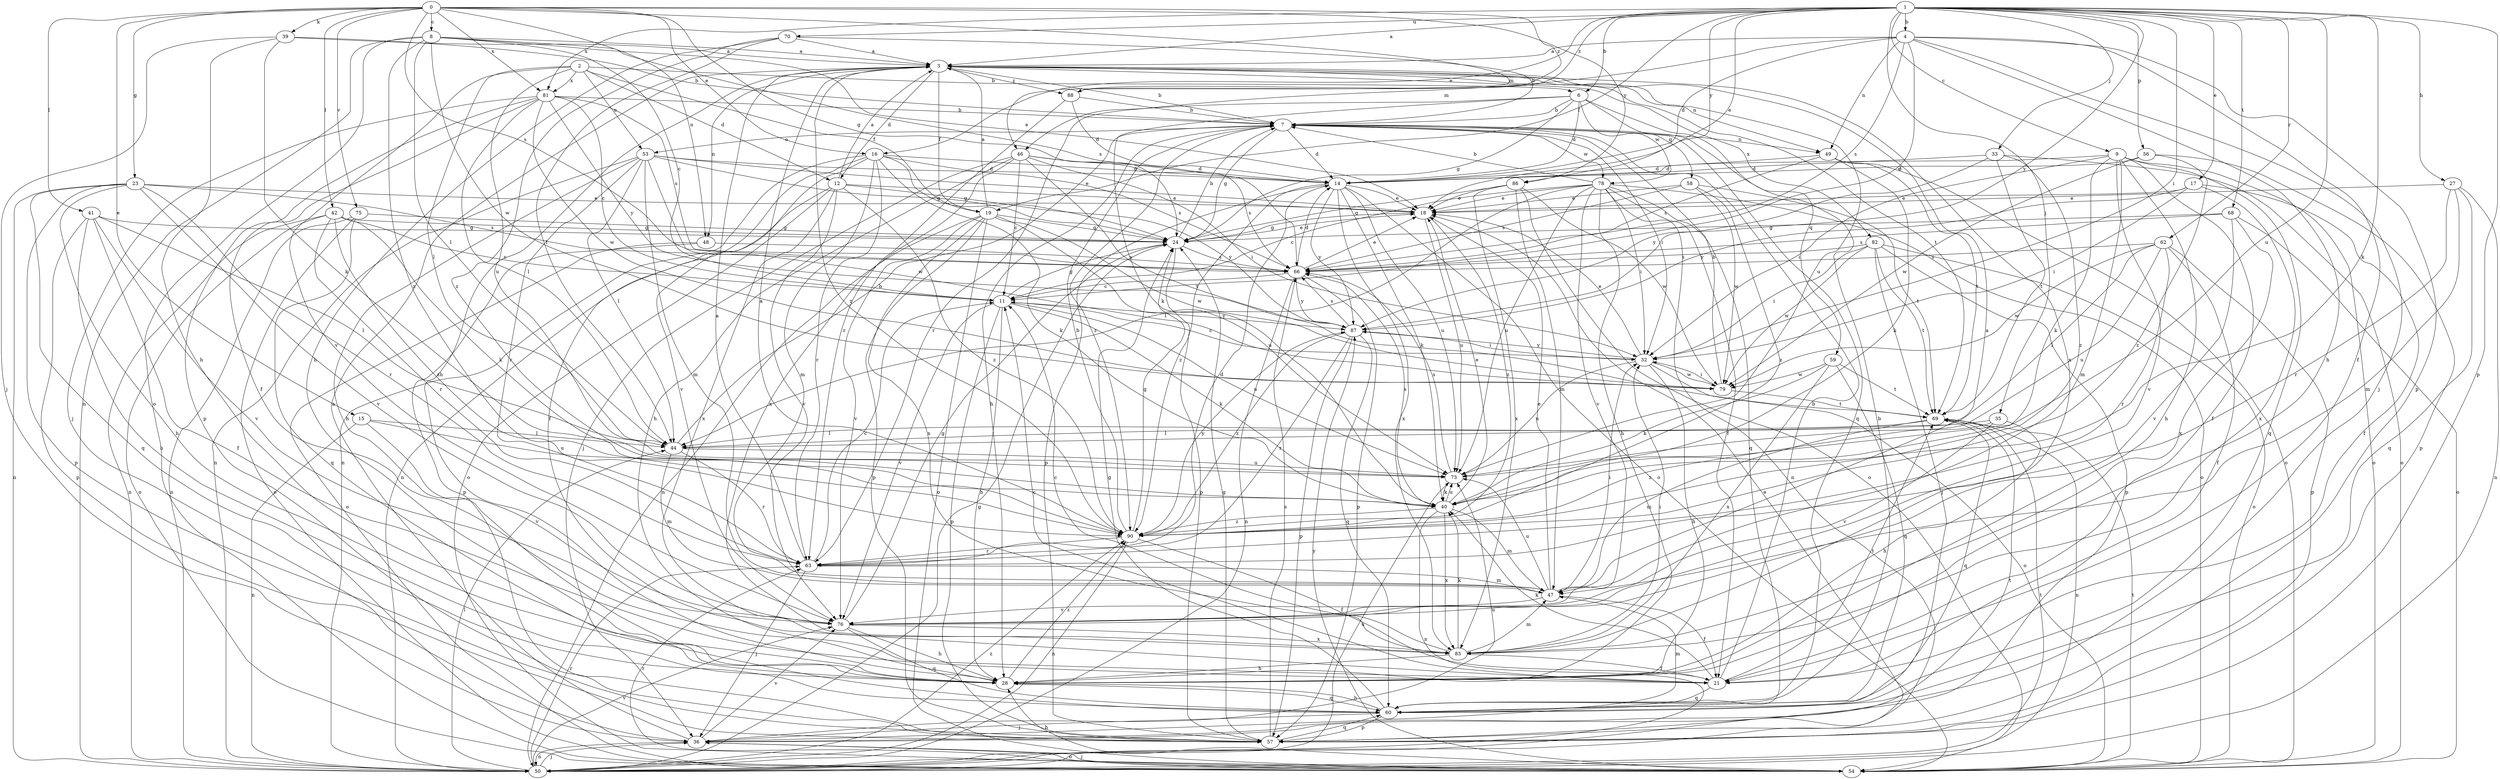 strict digraph  {
0;
1;
2;
3;
4;
6;
7;
8;
9;
11;
12;
14;
15;
16;
17;
18;
19;
21;
23;
24;
27;
28;
32;
33;
35;
36;
39;
40;
41;
42;
44;
46;
47;
48;
49;
50;
53;
54;
56;
57;
58;
59;
60;
62;
63;
66;
68;
69;
70;
73;
75;
76;
78;
79;
81;
82;
83;
86;
87;
88;
90;
0 -> 8  [label=c];
0 -> 15  [label=e];
0 -> 16  [label=e];
0 -> 23  [label=g];
0 -> 24  [label=g];
0 -> 39  [label=k];
0 -> 41  [label=l];
0 -> 42  [label=l];
0 -> 46  [label=m];
0 -> 48  [label=n];
0 -> 66  [label=s];
0 -> 75  [label=v];
0 -> 81  [label=x];
0 -> 86  [label=y];
0 -> 88  [label=z];
1 -> 3  [label=a];
1 -> 4  [label=b];
1 -> 6  [label=b];
1 -> 9  [label=c];
1 -> 16  [label=e];
1 -> 17  [label=e];
1 -> 18  [label=e];
1 -> 19  [label=f];
1 -> 27  [label=h];
1 -> 32  [label=i];
1 -> 33  [label=j];
1 -> 35  [label=j];
1 -> 40  [label=k];
1 -> 56  [label=p];
1 -> 57  [label=p];
1 -> 62  [label=r];
1 -> 68  [label=t];
1 -> 70  [label=u];
1 -> 73  [label=u];
1 -> 81  [label=x];
1 -> 86  [label=y];
1 -> 87  [label=y];
1 -> 88  [label=z];
2 -> 6  [label=b];
2 -> 12  [label=d];
2 -> 19  [label=f];
2 -> 44  [label=l];
2 -> 53  [label=o];
2 -> 73  [label=u];
2 -> 76  [label=v];
2 -> 81  [label=x];
3 -> 7  [label=b];
3 -> 12  [label=d];
3 -> 19  [label=f];
3 -> 28  [label=h];
3 -> 48  [label=n];
3 -> 49  [label=n];
3 -> 69  [label=t];
3 -> 73  [label=u];
3 -> 82  [label=x];
3 -> 83  [label=x];
3 -> 88  [label=z];
3 -> 90  [label=z];
4 -> 3  [label=a];
4 -> 11  [label=c];
4 -> 14  [label=d];
4 -> 21  [label=f];
4 -> 28  [label=h];
4 -> 36  [label=j];
4 -> 46  [label=m];
4 -> 49  [label=n];
4 -> 57  [label=p];
4 -> 66  [label=s];
6 -> 7  [label=b];
6 -> 14  [label=d];
6 -> 24  [label=g];
6 -> 40  [label=k];
6 -> 58  [label=q];
6 -> 59  [label=q];
6 -> 63  [label=r];
6 -> 78  [label=w];
7 -> 14  [label=d];
7 -> 24  [label=g];
7 -> 28  [label=h];
7 -> 32  [label=i];
7 -> 49  [label=n];
7 -> 53  [label=o];
7 -> 60  [label=q];
7 -> 78  [label=w];
7 -> 90  [label=z];
8 -> 3  [label=a];
8 -> 11  [label=c];
8 -> 18  [label=e];
8 -> 44  [label=l];
8 -> 50  [label=n];
8 -> 54  [label=o];
8 -> 66  [label=s];
8 -> 79  [label=w];
8 -> 90  [label=z];
9 -> 14  [label=d];
9 -> 21  [label=f];
9 -> 28  [label=h];
9 -> 32  [label=i];
9 -> 40  [label=k];
9 -> 47  [label=m];
9 -> 54  [label=o];
9 -> 60  [label=q];
9 -> 76  [label=v];
11 -> 24  [label=g];
11 -> 28  [label=h];
11 -> 40  [label=k];
11 -> 57  [label=p];
11 -> 73  [label=u];
11 -> 76  [label=v];
11 -> 87  [label=y];
12 -> 3  [label=a];
12 -> 18  [label=e];
12 -> 50  [label=n];
12 -> 54  [label=o];
12 -> 76  [label=v];
12 -> 83  [label=x];
12 -> 87  [label=y];
12 -> 90  [label=z];
14 -> 18  [label=e];
14 -> 40  [label=k];
14 -> 54  [label=o];
14 -> 57  [label=p];
14 -> 73  [label=u];
14 -> 83  [label=x];
14 -> 87  [label=y];
14 -> 90  [label=z];
15 -> 44  [label=l];
15 -> 50  [label=n];
15 -> 73  [label=u];
15 -> 76  [label=v];
16 -> 14  [label=d];
16 -> 21  [label=f];
16 -> 24  [label=g];
16 -> 40  [label=k];
16 -> 47  [label=m];
16 -> 50  [label=n];
16 -> 63  [label=r];
16 -> 66  [label=s];
16 -> 76  [label=v];
17 -> 18  [label=e];
17 -> 21  [label=f];
17 -> 32  [label=i];
17 -> 83  [label=x];
17 -> 87  [label=y];
18 -> 24  [label=g];
18 -> 73  [label=u];
18 -> 90  [label=z];
19 -> 3  [label=a];
19 -> 24  [label=g];
19 -> 50  [label=n];
19 -> 54  [label=o];
19 -> 57  [label=p];
19 -> 73  [label=u];
19 -> 76  [label=v];
19 -> 79  [label=w];
19 -> 83  [label=x];
21 -> 7  [label=b];
21 -> 11  [label=c];
21 -> 40  [label=k];
21 -> 60  [label=q];
21 -> 69  [label=t];
23 -> 18  [label=e];
23 -> 28  [label=h];
23 -> 50  [label=n];
23 -> 57  [label=p];
23 -> 60  [label=q];
23 -> 63  [label=r];
23 -> 66  [label=s];
23 -> 76  [label=v];
24 -> 7  [label=b];
24 -> 18  [label=e];
24 -> 57  [label=p];
24 -> 66  [label=s];
27 -> 18  [label=e];
27 -> 47  [label=m];
27 -> 50  [label=n];
27 -> 60  [label=q];
27 -> 63  [label=r];
28 -> 60  [label=q];
28 -> 90  [label=z];
32 -> 11  [label=c];
32 -> 18  [label=e];
32 -> 28  [label=h];
32 -> 54  [label=o];
32 -> 73  [label=u];
32 -> 79  [label=w];
32 -> 87  [label=y];
33 -> 14  [label=d];
33 -> 54  [label=o];
33 -> 69  [label=t];
33 -> 87  [label=y];
33 -> 90  [label=z];
35 -> 28  [label=h];
35 -> 44  [label=l];
35 -> 76  [label=v];
35 -> 90  [label=z];
36 -> 3  [label=a];
36 -> 50  [label=n];
36 -> 54  [label=o];
36 -> 69  [label=t];
36 -> 73  [label=u];
36 -> 76  [label=v];
39 -> 3  [label=a];
39 -> 7  [label=b];
39 -> 28  [label=h];
39 -> 36  [label=j];
39 -> 40  [label=k];
40 -> 18  [label=e];
40 -> 47  [label=m];
40 -> 50  [label=n];
40 -> 66  [label=s];
40 -> 73  [label=u];
40 -> 83  [label=x];
40 -> 90  [label=z];
41 -> 21  [label=f];
41 -> 24  [label=g];
41 -> 28  [label=h];
41 -> 44  [label=l];
41 -> 57  [label=p];
41 -> 76  [label=v];
42 -> 11  [label=c];
42 -> 24  [label=g];
42 -> 40  [label=k];
42 -> 50  [label=n];
42 -> 54  [label=o];
42 -> 63  [label=r];
42 -> 90  [label=z];
44 -> 7  [label=b];
44 -> 47  [label=m];
44 -> 63  [label=r];
44 -> 73  [label=u];
46 -> 11  [label=c];
46 -> 14  [label=d];
46 -> 28  [label=h];
46 -> 32  [label=i];
46 -> 36  [label=j];
46 -> 66  [label=s];
46 -> 69  [label=t];
46 -> 83  [label=x];
47 -> 3  [label=a];
47 -> 18  [label=e];
47 -> 21  [label=f];
47 -> 32  [label=i];
47 -> 73  [label=u];
47 -> 76  [label=v];
48 -> 54  [label=o];
48 -> 57  [label=p];
48 -> 66  [label=s];
49 -> 14  [label=d];
49 -> 40  [label=k];
49 -> 54  [label=o];
49 -> 66  [label=s];
49 -> 69  [label=t];
50 -> 18  [label=e];
50 -> 24  [label=g];
50 -> 36  [label=j];
50 -> 44  [label=l];
50 -> 63  [label=r];
50 -> 69  [label=t];
50 -> 73  [label=u];
50 -> 76  [label=v];
50 -> 90  [label=z];
53 -> 14  [label=d];
53 -> 18  [label=e];
53 -> 24  [label=g];
53 -> 28  [label=h];
53 -> 44  [label=l];
53 -> 47  [label=m];
53 -> 50  [label=n];
53 -> 63  [label=r];
53 -> 79  [label=w];
54 -> 28  [label=h];
54 -> 36  [label=j];
54 -> 63  [label=r];
54 -> 69  [label=t];
54 -> 87  [label=y];
56 -> 14  [label=d];
56 -> 57  [label=p];
56 -> 79  [label=w];
56 -> 90  [label=z];
57 -> 24  [label=g];
57 -> 60  [label=q];
57 -> 66  [label=s];
58 -> 18  [label=e];
58 -> 66  [label=s];
58 -> 69  [label=t];
58 -> 79  [label=w];
58 -> 90  [label=z];
59 -> 40  [label=k];
59 -> 60  [label=q];
59 -> 69  [label=t];
59 -> 79  [label=w];
59 -> 83  [label=x];
60 -> 7  [label=b];
60 -> 24  [label=g];
60 -> 28  [label=h];
60 -> 36  [label=j];
60 -> 47  [label=m];
60 -> 57  [label=p];
62 -> 21  [label=f];
62 -> 44  [label=l];
62 -> 57  [label=p];
62 -> 63  [label=r];
62 -> 66  [label=s];
62 -> 73  [label=u];
62 -> 79  [label=w];
63 -> 3  [label=a];
63 -> 11  [label=c];
63 -> 14  [label=d];
63 -> 36  [label=j];
63 -> 47  [label=m];
66 -> 11  [label=c];
66 -> 14  [label=d];
66 -> 18  [label=e];
66 -> 50  [label=n];
66 -> 57  [label=p];
66 -> 87  [label=y];
68 -> 24  [label=g];
68 -> 54  [label=o];
68 -> 66  [label=s];
68 -> 76  [label=v];
68 -> 83  [label=x];
69 -> 44  [label=l];
69 -> 47  [label=m];
69 -> 50  [label=n];
69 -> 60  [label=q];
70 -> 3  [label=a];
70 -> 7  [label=b];
70 -> 28  [label=h];
70 -> 44  [label=l];
70 -> 90  [label=z];
73 -> 40  [label=k];
73 -> 66  [label=s];
75 -> 24  [label=g];
75 -> 50  [label=n];
75 -> 54  [label=o];
75 -> 60  [label=q];
76 -> 24  [label=g];
76 -> 28  [label=h];
76 -> 60  [label=q];
76 -> 83  [label=x];
78 -> 7  [label=b];
78 -> 11  [label=c];
78 -> 18  [label=e];
78 -> 21  [label=f];
78 -> 28  [label=h];
78 -> 32  [label=i];
78 -> 44  [label=l];
78 -> 50  [label=n];
78 -> 54  [label=o];
78 -> 60  [label=q];
78 -> 73  [label=u];
78 -> 76  [label=v];
79 -> 7  [label=b];
79 -> 32  [label=i];
79 -> 69  [label=t];
81 -> 7  [label=b];
81 -> 11  [label=c];
81 -> 21  [label=f];
81 -> 36  [label=j];
81 -> 44  [label=l];
81 -> 57  [label=p];
81 -> 66  [label=s];
81 -> 79  [label=w];
81 -> 87  [label=y];
82 -> 32  [label=i];
82 -> 36  [label=j];
82 -> 54  [label=o];
82 -> 57  [label=p];
82 -> 66  [label=s];
82 -> 69  [label=t];
82 -> 79  [label=w];
83 -> 11  [label=c];
83 -> 21  [label=f];
83 -> 28  [label=h];
83 -> 32  [label=i];
83 -> 40  [label=k];
83 -> 47  [label=m];
86 -> 18  [label=e];
86 -> 24  [label=g];
86 -> 47  [label=m];
86 -> 54  [label=o];
86 -> 79  [label=w];
86 -> 83  [label=x];
87 -> 32  [label=i];
87 -> 57  [label=p];
87 -> 60  [label=q];
87 -> 63  [label=r];
87 -> 66  [label=s];
87 -> 90  [label=z];
88 -> 7  [label=b];
88 -> 14  [label=d];
88 -> 63  [label=r];
90 -> 3  [label=a];
90 -> 7  [label=b];
90 -> 21  [label=f];
90 -> 24  [label=g];
90 -> 50  [label=n];
90 -> 63  [label=r];
90 -> 87  [label=y];
}
